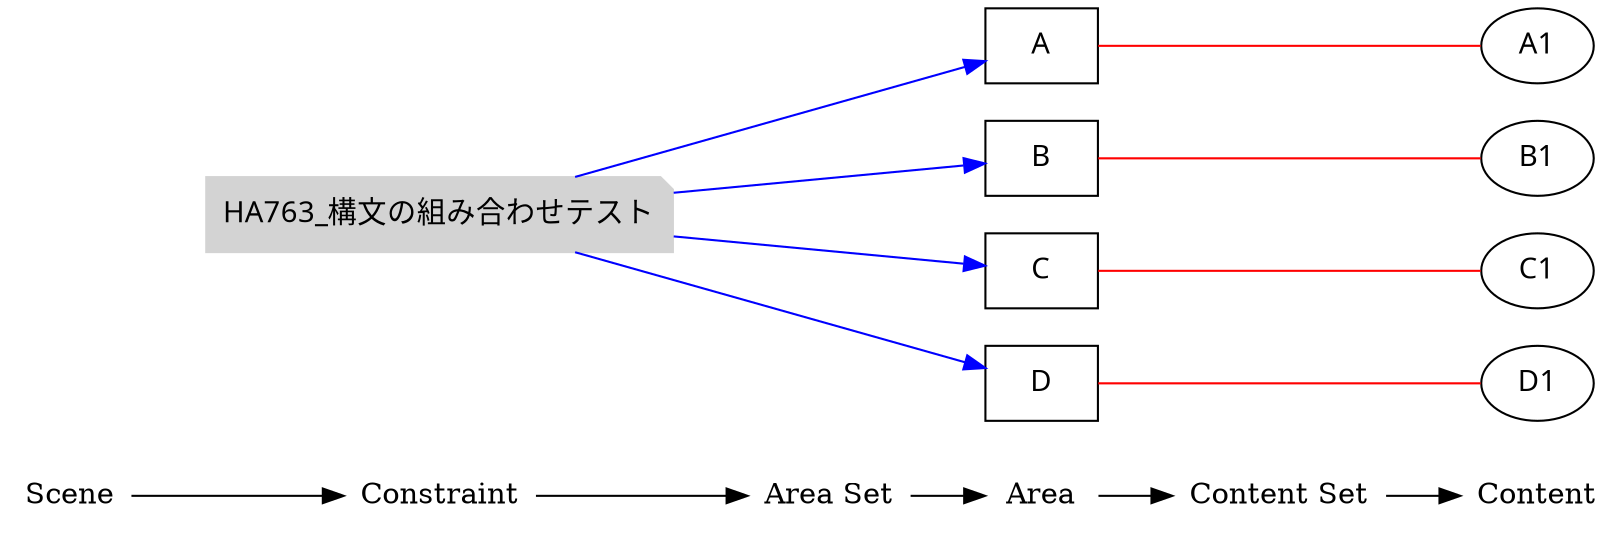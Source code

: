 digraph rule_objects_graph {
	rankdir = LR;
	charset="utf-8";
	clusterrank = global;
	
	node [shape = plaintext];
	Scene -> Constraint -> "Area Set" -> Area -> "Content Set" -> Content; 
	{ rank = same;
		node [shape = box];
		{
			Area;
			e1 [label="A", fontname="Meiryo UI"];
			e2 [label="B", fontname="Meiryo UI"];
			e3 [label="C", fontname="Meiryo UI"];
			e4 [label="D", fontname="Meiryo UI"];

		}
	}
	
	{ rank = same;
		node [shape = ellipse];
		{
			Content;
			e5 [label="A1", fontname="Meiryo UI"];
			e6 [label="B1", fontname="Meiryo UI"];
			e7 [label="C1", fontname="Meiryo UI"];
			e8 [label="D1", fontname="Meiryo UI"];


		}
	}
	
	{
		subgraph subareaset {
			"Area Set";
			node [shape = box, style = filled, color = lightpink];


		}
	}


	
	{
		subgraph subcontentset {
			"Content Set";
			node [shape = ellipse, style = filled, color = palegreen];


		}
	}



	e1 -> e5 [dir=none, color=red];
	e2 -> e6 [dir=none, color=red];
	e3 -> e7 [dir=none, color=red];
	e4 -> e8 [dir=none, color=red];
	

	

	

	

	subgraph scene { rank = same;
		node [shape = circle, style = filled, color = lightblue];
		{
			"Scene";

		}
	}

	{ rank = same;
		node [shape = note, style = filled, color = lightgrey];
		{
			"Constraint";
			e9 [label="HA763_構文の組み合わせテスト", fontname="Meiryo UI"];
		}
	}
	
	{ rank = same;
		node [shape = note, style = filled, color = lavenderblush2];
		{
			"Constraint";
		}
	}

	{ rank = same;
		node [shape = note, style = filled, color = lightpink2];
		{
			"Constraint";
		}
	}

	e9 -> e1 [color=blue];
	e9 -> e3 [color=blue];
	e9 -> e2 [color=blue];
	e9 -> e4 [color=blue];
	

	

	
}


